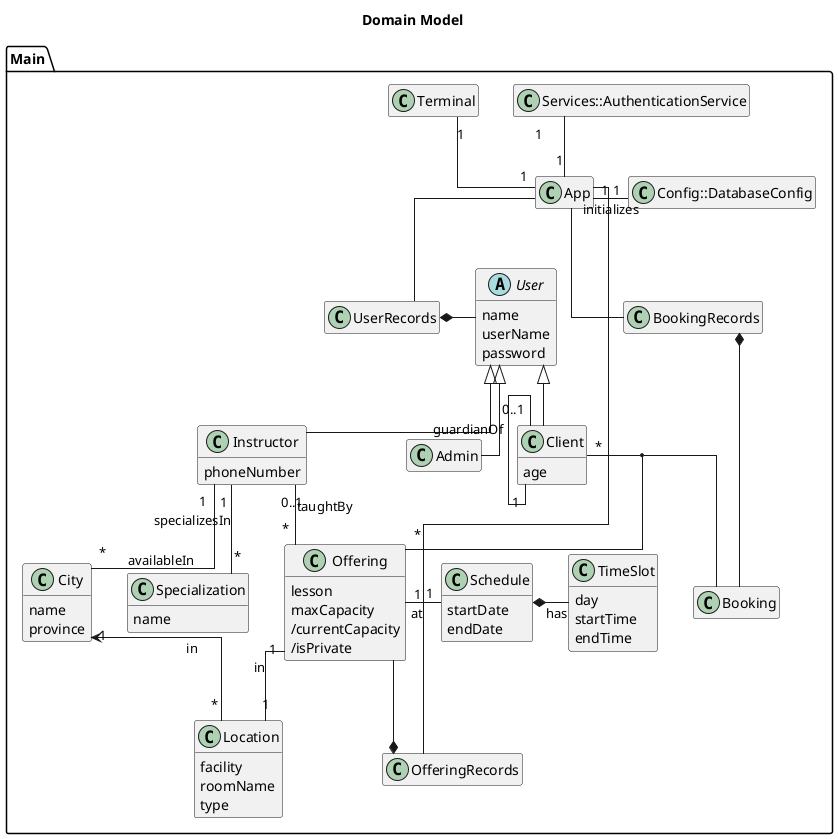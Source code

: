 @startuml Domain Model
title Domain Model

hide empty members
skinparam linetype ortho

package Main {
    class Terminal {}
    class App {}
    class Services::AuthenticationService {}
    class Config::DatabaseConfig {}


    class UserRecords {}
    abstract User {
        name
        userName
        password
    }
    class Client {
        age
    }
    class Specialization {
        name
    }
    class Instructor {
        phoneNumber
    }
    class Admin {}

    class OfferingRecords {}
    class Offering {
        lesson
        maxCapacity
        /currentCapacity
        /isPrivate
    }

    class City {
        name
        province
    }
    class Location {
        facility
        roomName
        type
    }

    class Schedule {
        startDate
        endDate
    }
    class TimeSlot {
        day
        startTime
        endTime
    }

    class BookingRecords {}
    class Booking {}

    App "1" -up- "1" Terminal
    App "1" -up- "1" Services::AuthenticationService
    App "1" - "1" Config::DatabaseConfig: initializes
    App -- UserRecords
    App -- OfferingRecords
    App -- BookingRecords

    User <|-- Client
    User <|-- Instructor
    User <|-- Admin

    UserRecords *- User 

    Location "*" -up-> "1" City: in

    Schedule *- TimeSlot: has

    Offering --* OfferingRecords
    Offering "1" - "1" Schedule: at
    Offering "1" -- "1" Location: in

    Instructor "1" -- "*" Specialization: specializesIn
    Instructor "1" -- "*" City: availableIn
    Instructor "0..1" -- "*" Offering: taughtBy

    Client "*" - "*" Offering
    Client "0..1" -- "1" Client: guardianOf

    (Client, Offering) -- Booking
    Booking -left-* BookingRecords
}
@enduml